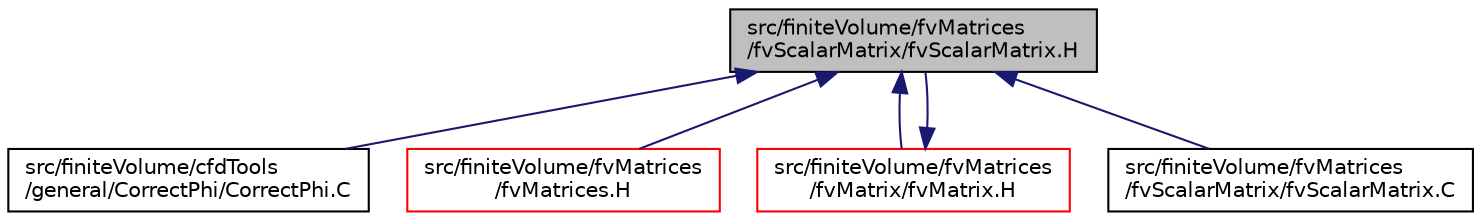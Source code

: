 digraph "src/finiteVolume/fvMatrices/fvScalarMatrix/fvScalarMatrix.H"
{
  bgcolor="transparent";
  edge [fontname="Helvetica",fontsize="10",labelfontname="Helvetica",labelfontsize="10"];
  node [fontname="Helvetica",fontsize="10",shape=record];
  Node326 [label="src/finiteVolume/fvMatrices\l/fvScalarMatrix/fvScalarMatrix.H",height=0.2,width=0.4,color="black", fillcolor="grey75", style="filled", fontcolor="black"];
  Node326 -> Node327 [dir="back",color="midnightblue",fontsize="10",style="solid",fontname="Helvetica"];
  Node327 [label="src/finiteVolume/cfdTools\l/general/CorrectPhi/CorrectPhi.C",height=0.2,width=0.4,color="black",URL="$a01256.html"];
  Node326 -> Node328 [dir="back",color="midnightblue",fontsize="10",style="solid",fontname="Helvetica"];
  Node328 [label="src/finiteVolume/fvMatrices\l/fvMatrices.H",height=0.2,width=0.4,color="red",URL="$a03458.html",tooltip="A special matrix type and solver, designed for finite volume solutions of scalar equations. "];
  Node326 -> Node436 [dir="back",color="midnightblue",fontsize="10",style="solid",fontname="Helvetica"];
  Node436 [label="src/finiteVolume/fvMatrices\l/fvMatrix/fvMatrix.H",height=0.2,width=0.4,color="red",URL="$a03467.html"];
  Node436 -> Node326 [dir="back",color="midnightblue",fontsize="10",style="solid",fontname="Helvetica"];
  Node326 -> Node502 [dir="back",color="midnightblue",fontsize="10",style="solid",fontname="Helvetica"];
  Node502 [label="src/finiteVolume/fvMatrices\l/fvScalarMatrix/fvScalarMatrix.C",height=0.2,width=0.4,color="black",URL="$a03473.html"];
}
